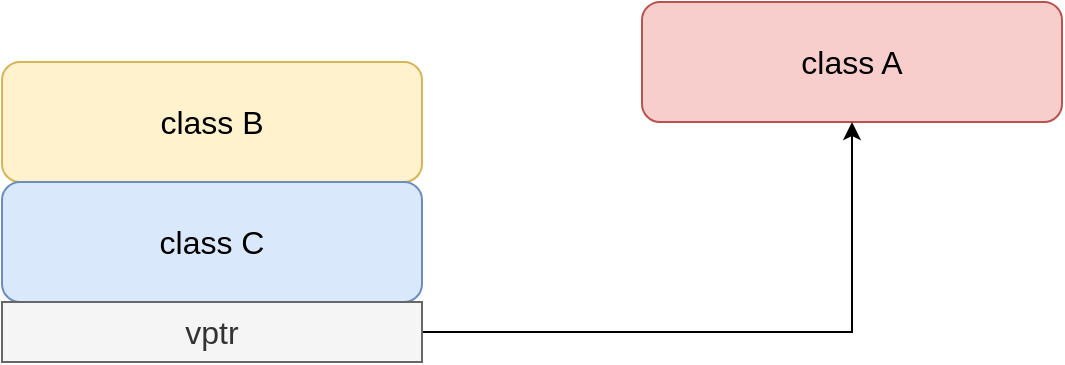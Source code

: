 <mxfile version="12.9.3" type="github">
  <diagram id="lYC8dwBlKHl0dTzJcayr" name="Page-1">
    <mxGraphModel dx="2062" dy="1154" grid="1" gridSize="10" guides="1" tooltips="1" connect="1" arrows="1" fold="1" page="1" pageScale="1" pageWidth="827" pageHeight="1169" math="0" shadow="0">
      <root>
        <mxCell id="0" />
        <mxCell id="1" parent="0" />
        <mxCell id="eTxBkfbAUIglNdTEwoIh-2" value="class B" style="rounded=1;whiteSpace=wrap;html=1;fontSize=16;fillColor=#fff2cc;strokeColor=#d6b656;" vertex="1" parent="1">
          <mxGeometry x="190" y="260" width="210" height="60" as="geometry" />
        </mxCell>
        <mxCell id="eTxBkfbAUIglNdTEwoIh-3" value="class C" style="rounded=1;whiteSpace=wrap;html=1;fontSize=16;fillColor=#dae8fc;strokeColor=#6c8ebf;" vertex="1" parent="1">
          <mxGeometry x="190" y="320" width="210" height="60" as="geometry" />
        </mxCell>
        <mxCell id="eTxBkfbAUIglNdTEwoIh-6" value="class A" style="rounded=1;whiteSpace=wrap;html=1;fontSize=16;fillColor=#f8cecc;strokeColor=#b85450;" vertex="1" parent="1">
          <mxGeometry x="510" y="230" width="210" height="60" as="geometry" />
        </mxCell>
        <mxCell id="eTxBkfbAUIglNdTEwoIh-9" style="edgeStyle=orthogonalEdgeStyle;rounded=0;orthogonalLoop=1;jettySize=auto;html=1;fontSize=16;" edge="1" parent="1" source="eTxBkfbAUIglNdTEwoIh-7" target="eTxBkfbAUIglNdTEwoIh-6">
          <mxGeometry relative="1" as="geometry" />
        </mxCell>
        <mxCell id="eTxBkfbAUIglNdTEwoIh-7" value="vptr" style="rounded=0;whiteSpace=wrap;html=1;fontSize=16;fillColor=#f5f5f5;strokeColor=#666666;fontColor=#333333;" vertex="1" parent="1">
          <mxGeometry x="190" y="380" width="210" height="30" as="geometry" />
        </mxCell>
      </root>
    </mxGraphModel>
  </diagram>
</mxfile>
